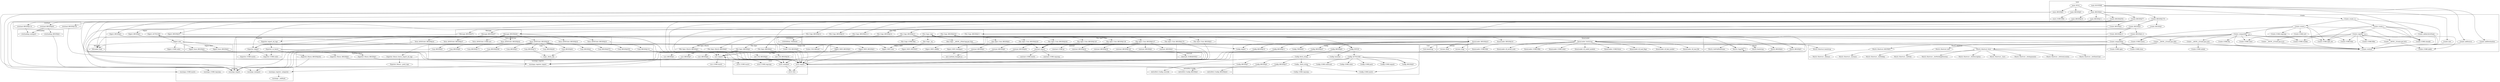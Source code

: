 digraph {
graph [overlap=false]
subgraph cluster_mro {
	label="mro";
	"mro::method_changed_in";
}
subgraph cluster_Carp {
	label="Carp";
	"Carp::BEGIN@568";
	"Carp::BEGIN@4";
	"Carp::BEGIN@575";
	"Carp::BEGIN@61";
	"Carp::BEGIN@73";
	"Carp::BEGIN@49";
	"Carp::BEGIN@5";
	"Carp::BEGIN@3";
	"Carp::BEGIN@555";
	"Carp::_fetch_sub";
	"Carp::BEGIN@171";
	"Carp::BEGIN@6";
	"Carp::BEGIN@131";
}
subgraph cluster_Win32 {
	label="Win32";
	"Win32::GetFullPathName";
	"Win32::CopyFile";
	"Win32::BEGIN@5";
	"Win32::bootstrap";
	"Win32::BEGIN@4";
}
subgraph cluster_File_Spec_Unix {
	label="File::Spec::Unix";
	"File::Spec::Unix::BEGIN@220";
	"File::Spec::Unix::BEGIN@179";
	"File::Spec::Unix::BEGIN@127";
	"File::Spec::Unix::BEGIN@4";
	"File::Spec::Unix::BEGIN@145";
	"File::Spec::Unix::BEGIN@242";
	"File::Spec::Unix::BEGIN@136";
	"File::Spec::Unix::BEGIN@3";
}
subgraph cluster_File_Spec_Win32 {
	label="File::Spec::Win32";
	"File::Spec::Win32::BEGIN@3";
	"File::Spec::Win32::BEGIN@5";
}
subgraph cluster_Config {
	label="Config";
	"Config::BEGIN@47";
	"Config::BEGIN@10";
	"Config::_fetch_string";
	"Config::BEGIN@7";
	"Config::TIEHASH";
	"Config::CORE:regcomp";
	"Config::BEGIN@5";
	"Config::BEGIN@6";
	"Config::BEGIN@9";
	"Config::CORE:substcont";
	"Config::FETCH";
	"Config::CORE:subst";
	"Config::CORE:pack";
	"Config::BEGIN@27";
	"Config::BEGIN@11";
	"Config::import";
	"Config::fetch_string";
	"Config::CORE:unpack";
	"Config::launcher";
	"Config::CORE:match";
	"Config::AUTOLOAD";
}
subgraph cluster_Message {
	label="Message";
	"Message::BEGIN@74";
	"Message::BEGIN@57";
	"Message::BEGIN@40";
}
subgraph cluster_overloading {
	label="overloading";
	"overloading::BEGIN@2";
	"overloading::unimport";
}
subgraph cluster_warnings {
	label="warnings";
	"warnings::register_categories";
	"warnings::CORE:match";
	"warnings::unimport";
	"warnings::_mkMask";
	"warnings::CORE:regcomp";
	"warnings::import";
}
subgraph cluster_main {
	label="main";
	"main::BEGIN@1";
	"main::RUNTIME";
	"main::BEGIN@11";
	"main::BEGIN@0";
	"main::BEGIN@10";
	"main::NULL";
	"main::CORE:ftfile";
	"main::BEGIN@2";
}
subgraph cluster_List_Util {
	label="List::Util";
	"List::Util::BEGIN@30";
	"List::Util::BEGIN@9";
}
subgraph cluster_overload {
	label="overload";
	"overload::BEGIN@144";
	"overload::BEGIN@114";
	"overload::BEGIN@83";
}
subgraph cluster_Digest {
	label="Digest";
	"Digest::BEGIN@37";
	"Digest::BEGIN@4";
	"Digest::BEGIN@3";
	"Digest::CORE:subst";
	"Digest::new";
	"Digest::AUTOLOAD";
}
subgraph cluster_Exporter {
	label="Exporter";
	"Exporter::import";
	"Exporter::export_ok_tags";
	"Exporter::as_heavy";
	"Exporter::CORE:subst";
	"Exporter::CORE:match";
}
subgraph cluster_Exporter_Heavy {
	label="Exporter::Heavy";
	"Exporter::Heavy::BEGIN@4";
	"Exporter::Heavy::heavy_export_ok_tags";
	"Exporter::Heavy::BEGIN@3";
	"Exporter::Heavy::BEGIN@202";
	"Exporter::Heavy::_push_tags";
}
subgraph cluster_Win32_Shortcut {
	label="Win32::Shortcut";
	"Win32::Shortcut::_Release";
	"Win32::Shortcut::DESTROY";
	"Win32::Shortcut::_SetArguments";
	"Win32::Shortcut::_SetIconLocation";
	"Win32::Shortcut::_Instance";
	"Win32::Shortcut::_SetShowCmd";
	"Win32::Shortcut::_SetHotkey";
	"Win32::Shortcut::Save";
	"Win32::Shortcut::bootstrap";
	"Win32::Shortcut::_SetPath";
	"Win32::Shortcut::_SetWorkingDirectory";
	"Win32::Shortcut::new";
	"Win32::Shortcut::_SetDescription";
	"Win32::Shortcut::_Save";
}
subgraph cluster_Cwd {
	label="Cwd";
	"Cwd::bootstrap";
}
subgraph cluster_warnings_register {
	label="warnings::register";
	"warnings::register::import";
}
subgraph cluster_File_Copy {
	label="File::Copy";
	"File::Copy::BEGIN@12.1";
	"File::Copy::BEGIN@323";
	"File::Copy::CORE:ftdir";
	"File::Copy::copy";
	"File::Copy::BEGIN@13";
	"File::Copy::BEGIN@14";
	"File::Copy::__ANON__[File/Copy.pm:324]";
	"File::Copy::BEGIN@11";
	"File::Copy::BEGIN@12";
	"File::Copy::BEGIN@10";
	"File::Copy::_eq";
}
subgraph cluster_strict {
	label="strict";
	"strict::CORE:match";
	"strict::bits";
	"strict::CORE:regcomp";
	"strict::import";
	"strict::unimport";
}
subgraph cluster_DynaLoader {
	label="DynaLoader";
	"DynaLoader::CORE:ftdir";
	"DynaLoader::dl_install_xsub";
	"DynaLoader::bootstrap";
	"DynaLoader::CORE:ftfile";
	"DynaLoader::CORE:subst";
	"DynaLoader::dl_undef_symbols";
	"DynaLoader::BEGIN@18";
	"DynaLoader::CORE:ftsize";
	"DynaLoader::BEGIN@23";
	"DynaLoader::dl_load_flags";
	"DynaLoader::dl_find_symbol";
	"DynaLoader::dl_load_file";
}
subgraph cluster_Digest_base {
	label="Digest::base";
	"Digest::base::BEGIN@3";
	"Digest::base::BEGIN@4";
}
subgraph cluster_Term_ANSIColor {
	label="Term::ANSIColor";
	"Term::ANSIColor::BEGIN@24";
	"Term::ANSIColor::BEGIN@22";
	"Term::ANSIColor::BEGIN@23";
	"Term::ANSIColor::BEGIN@42";
	"Term::ANSIColor::CORE:sort";
	"Term::ANSIColor::BEGIN@27";
	"Term::ANSIColor::BEGIN@26";
}
subgraph cluster_Scalar_Util {
	label="Scalar::Util";
	"Scalar::Util::blessed";
	"Scalar::Util::BEGIN@9";
}
subgraph cluster_Internals {
	label="Internals";
	"Internals::SvREADONLY";
}
subgraph cluster_XSLoader {
	label="XSLoader";
	"XSLoader::load";
}
subgraph cluster_ActivePerl_Config {
	label="ActivePerl::Config";
	"ActivePerl::Config::BEGIN@43";
	"ActivePerl::Config::BEGIN@3";
	"ActivePerl::Config::override";
}
subgraph cluster_Digest_MD5 {
	label="Digest::MD5";
	"Digest::MD5::new";
	"Digest::MD5::BEGIN@4";
	"Digest::MD5::hexdigest";
	"Digest::MD5::BEGIN@3";
	"Digest::MD5::addfile";
	"Digest::MD5::DESTROY";
}
subgraph cluster_UNIVERSAL {
	label="UNIVERSAL";
	"UNIVERSAL::VERSION";
}
subgraph cluster_File_Spec {
	label="File::Spec";
	"File::Spec::BEGIN@3";
	"File::Spec::BEGIN@4";
}
subgraph cluster_constant {
	label="constant";
	"constant::BEGIN@24";
	"constant::BEGIN@126";
	"constant::CORE:match";
	"constant::CORE:regcomp";
	"constant::BEGIN@3";
	"constant::BEGIN@64";
	"constant::CORE:qr";
	"constant::BEGIN@6";
	"constant::BEGIN@4";
	"constant::BEGIN@39";
	"constant::import";
	"constant::BEGIN@2";
}
subgraph cluster_Create {
	label="Create";
	"Create::CORE:ftfile";
	"Create::BEGIN@1.2";
	"Create::CORE:match";
	"Create::__ANON__[Create.pm:212]";
	"Create::CORE:ftdir";
	"Create::__ANON__[Create.pm:243]";
	"Create::BEGIN@552";
	"Create::CORE:open_dir";
	"Create::CORE:readdir";
	"Create::addSource";
	"Create::CORE:mkdir";
	"Create::BEGIN@1";
	"Create::create_c";
	"Create::CORE:closedir";
	"Create::CORE:open";
	"Create::CORE:subst";
	"Create::CORE:close";
	"Create::BEGIN@2";
	"Create::new";
	"Create::create_s";
	"Create::CORE:ftis";
	"Create::CORE:regcomp";
	"Create::__ANON__[Create.pm:350]";
	"Create::compareFile";
	"Create::BEGIN@170";
	"Create::create_cs";
	"Create::CORE:unlink";
	"Create::BEGIN@2.3";
	"Create::BEGIN@3";
	"Create::addArchiveName";
	"Create::__ANON__[Create.pm:310]";
	"Create::CORE:sort";
	"Create::copyDir";
	"Create::addDestination";
	"Create::verbose";
	"Create::compareDir";
	"Create::BEGIN@77";
}
subgraph cluster_vars {
	label="vars";
	"vars::BEGIN@8";
	"vars::BEGIN@3";
	"vars::CORE:match";
	"vars::import";
	"vars::BEGIN@7";
}
subgraph cluster_version {
	label="version";
	"version::(cmp";
	"version::(bool";
}
"Create::BEGIN@552" -> "Digest::BEGIN@37";
"Term::ANSIColor::BEGIN@26" -> "Carp::BEGIN@4";
"Config::AUTOLOAD" -> "Config::CORE:unpack";
"Create::create_cs" -> "Create::create_s";
"File::Spec::Unix::BEGIN@127" -> "constant::BEGIN@126";
"Term::ANSIColor::BEGIN@26" -> "Carp::BEGIN@171";
"main::BEGIN@1" -> "warnings::CORE:regcomp";
"Message::BEGIN@40" -> "Term::ANSIColor::BEGIN@42";
"Win32::CopyFile" -> "File::Copy::BEGIN@323";
"Win32::Shortcut::DESTROY" -> "Win32::Shortcut::_Release";
"Create::create_c" -> "Create::copyDir";
"Create::copyDir" -> "Create::copyDir";
"DynaLoader::BEGIN@23" -> "Config::TIEHASH";
"Create::create_s" -> "Create::CORE:sort";
"Win32::Shortcut::Save" -> "Win32::Shortcut::_SetHotkey";
"Exporter::import" -> "Exporter::CORE:match";
"Config::AUTOLOAD" -> "Config::BEGIN@7";
"Create::compareFile" -> "Digest::MD5::DESTROY";
"Win32::Shortcut::Save" -> "Win32::Shortcut::_SetDescription";
"Create::__ANON__[Create.pm:310]" -> "Create::CORE:unlink";
"vars::import" -> "vars::CORE:match";
"File::Spec::BEGIN@4" -> "vars::BEGIN@8";
"DynaLoader::bootstrap" -> "DynaLoader::CORE:subst";
"Message::BEGIN@40" -> "Term::ANSIColor::BEGIN@22";
"Create::BEGIN@77" -> "File::Copy::BEGIN@10";
"Config::BEGIN@7" -> "vars::import";
"Digest::MD5::BEGIN@4" -> "vars::import";
"Digest::base::BEGIN@4" -> "vars::import";
"File::Spec::Win32::BEGIN@5" -> "vars::import";
"constant::BEGIN@6" -> "vars::import";
"File::Spec::BEGIN@4" -> "vars::import";
"File::Spec::Unix::BEGIN@4" -> "vars::import";
"Config::BEGIN@11" -> "vars::import";
"Digest::BEGIN@4" -> "vars::import";
"Win32::BEGIN@5" -> "vars::import";
"Create::BEGIN@77" -> "Scalar::Util::BEGIN@9";
"main::BEGIN@2" -> "Create::BEGIN@552";
"Carp::BEGIN@6" -> "warnings::unimport";
"File::Copy::BEGIN@12.1" -> "warnings::unimport";
"Carp::BEGIN@568" -> "warnings::unimport";
"Exporter::Heavy::BEGIN@202" -> "warnings::unimport";
"Message::BEGIN@40" -> "Term::ANSIColor::BEGIN@27";
"Exporter::export_ok_tags" -> "Exporter::as_heavy";
"Win32::Shortcut::Save" -> "Win32::Shortcut::_SetIconLocation";
"Config::FETCH" -> "Config::fetch_string";
"constant::BEGIN@24" -> "Internals::SvREADONLY";
"constant::import" -> "Internals::SvREADONLY";
"DynaLoader::BEGIN@23" -> "Config::import";
"File::Copy::BEGIN@14" -> "Config::import";
"Create::create_s" -> "Create::CORE:readdir";
"Create::copyDir" -> "Create::CORE:readdir";
"Create::compareDir" -> "Create::CORE:readdir";
"Win32::Shortcut::Save" -> "Win32::Shortcut::_SetWorkingDirectory";
"Create::copyDir" -> "Create::CORE:ftfile";
"DynaLoader::bootstrap" -> "DynaLoader::dl_undef_symbols";
"File::Copy::copy" -> "File::Copy::__ANON__[File/Copy.pm:324]";
"Create::create_c" -> "Create::CORE:subst";
"Create::compareDir" -> "Create::CORE:subst";
"File::Spec::Unix::BEGIN@127" -> "constant::BEGIN@4";
"Create::__ANON__[Create.pm:350]" -> "Win32::Shortcut::new";
"Create::BEGIN@170" -> "Create::BEGIN@1";
"Create::create_c" -> "Create::CORE:closedir";
"Create::compareDir" -> "Create::CORE:closedir";
"Create::copyDir" -> "Create::CORE:closedir";
"Create::create_s" -> "Create::CORE:closedir";
"File::Copy::BEGIN@13" -> "File::Spec::Unix::BEGIN@4";
"Config::AUTOLOAD" -> "Config::BEGIN@27";
"DynaLoader::bootstrap" -> "DynaLoader::CORE:ftfile";
"DynaLoader::bootstrap" -> "DynaLoader::dl_load_file";
"constant::BEGIN@3" -> "strict::import";
"Digest::base::BEGIN@3" -> "strict::import";
"File::Copy::BEGIN@11" -> "strict::import";
"Create::BEGIN@1.2" -> "strict::import";
"Exporter::Heavy::BEGIN@3" -> "strict::import";
"Carp::BEGIN@4" -> "strict::import";
"main::BEGIN@11" -> "strict::import";
"Term::ANSIColor::BEGIN@23" -> "strict::import";
"ActivePerl::Config::BEGIN@3" -> "strict::import";
"File::Spec::Win32::BEGIN@3" -> "strict::import";
"Digest::BEGIN@3" -> "strict::import";
"Scalar::Util::BEGIN@9" -> "strict::import";
"File::Spec::BEGIN@3" -> "strict::import";
"vars::BEGIN@8" -> "strict::import";
"Create::BEGIN@1" -> "strict::import";
"File::Spec::Unix::BEGIN@3" -> "strict::import";
"Digest::MD5::BEGIN@3" -> "strict::import";
"List::Util::BEGIN@9" -> "strict::import";
"Config::BEGIN@9" -> "strict::import";
"Config::BEGIN@5" -> "strict::import";
"Win32::BEGIN@4" -> "strict::import";
"File::Copy::BEGIN@13" -> "DynaLoader::BEGIN@23";
"Exporter::Heavy::heavy_export_ok_tags" -> "Exporter::Heavy::_push_tags";
"Term::ANSIColor::BEGIN@42" -> "Exporter::export_ok_tags";
"Create::create_s" -> "Create::CORE:regcomp";
"File::Spec::Unix::BEGIN@127" -> "constant::BEGIN@3";
"Term::ANSIColor::BEGIN@26" -> "Carp::BEGIN@555";
"File::Spec::Unix::BEGIN@127" -> "constant::CORE:qr";
"Term::ANSIColor::BEGIN@26" -> "Carp::BEGIN@49";
"Config::AUTOLOAD" -> "Config::BEGIN@6";
"Create::BEGIN@77" -> "List::Util::BEGIN@9";
"Create::create_s" -> "Create::compareDir";
"Create::compareDir" -> "Create::compareDir";
"Create::BEGIN@3" -> "Message::BEGIN@57";
"DynaLoader::bootstrap" -> "DynaLoader::dl_load_flags";
"Win32::Shortcut::Save" -> "Win32::Shortcut::_SetPath";
"Create::BEGIN@170" -> "Create::BEGIN@3";
"Carp::BEGIN@73" -> "Carp::_fetch_sub";
"Carp::BEGIN@61" -> "Carp::_fetch_sub";
"File::Copy::BEGIN@13" -> "File::Spec::Win32::BEGIN@3";
"Config::fetch_string" -> "ActivePerl::Config::override";
"File::Copy::copy" -> "File::Copy::_eq";
"Create::create_c" -> "Create::addArchiveName";
"main::RUNTIME" -> "Create::addArchiveName";
"warnings::register_categories" -> "warnings::_mkMask";
"Create::BEGIN@552" -> "Digest::BEGIN@3";
"strict::import" -> "strict::bits";
"strict::unimport" -> "strict::bits";
"Term::ANSIColor::BEGIN@26" -> "Carp::BEGIN@73";
"Config::_fetch_string" -> "Config::CORE:match";
"Config::AUTOLOAD" -> "Config::CORE:match";
"Term::ANSIColor::BEGIN@26" -> "Carp::BEGIN@575";
"File::Copy::BEGIN@13" -> "DynaLoader::BEGIN@18";
"Create::BEGIN@3" -> "Message::BEGIN@74";
"File::Copy::_eq" -> "Scalar::Util::blessed";
"overload::BEGIN@83" -> "overloading::BEGIN@2";
"File::Copy::BEGIN@13" -> "File::Spec::Unix::BEGIN@179";
"main::BEGIN@11" -> "strict::CORE:match";
"Create::BEGIN@77" -> "overload::BEGIN@83";
"constant::import" -> "constant::CORE:regcomp";
"Config::BEGIN@47" -> "strict::unimport";
"constant::BEGIN@39" -> "strict::unimport";
"Digest::BEGIN@37" -> "strict::unimport";
"Carp::BEGIN@575" -> "strict::unimport";
"constant::BEGIN@64" -> "strict::unimport";
"Carp::BEGIN@555" -> "strict::unimport";
"Exporter::Heavy::BEGIN@4" -> "strict::unimport";
"constant::BEGIN@126" -> "strict::unimport";
"List::Util::BEGIN@30" -> "strict::unimport";
"Carp::BEGIN@131" -> "strict::unimport";
"File::Spec::Unix::BEGIN@179" -> "strict::unimport";
"File::Spec::Unix::BEGIN@127" -> "constant::BEGIN@64";
"Create::BEGIN@77" -> "File::Copy::BEGIN@11";
"File::Copy::BEGIN@13" -> "File::Spec::Unix::BEGIN@145";
"Config::_fetch_string" -> "Config::CORE:regcomp";
"Create::BEGIN@170" -> "Create::BEGIN@2";
"Create::compareFile" -> "Create::CORE:close";
"warnings::register::import" -> "warnings::register_categories";
"Term::ANSIColor::BEGIN@26" -> "Carp::BEGIN@568";
"DynaLoader::BEGIN@23" -> "Config::BEGIN@10";
"Create::BEGIN@77" -> "List::Util::BEGIN@30";
"DynaLoader::bootstrap" -> "Cwd::bootstrap";
"Create::create_cs" -> "Create::create_c";
"DynaLoader::BEGIN@23" -> "Config::BEGIN@11";
"Create::__ANON__[Create.pm:350]" -> "Win32::Shortcut::DESTROY";
"main::RUNTIME" -> "Create::create_cs";
"Exporter::as_heavy" -> "Exporter::Heavy::BEGIN@3";
"Create::BEGIN@77" -> "overload::BEGIN@114";
"File::Spec::Unix::BEGIN@220" -> "constant::import";
"File::Spec::Unix::BEGIN@145" -> "constant::import";
"File::Spec::Unix::BEGIN@127" -> "constant::import";
"File::Spec::Unix::BEGIN@242" -> "constant::import";
"File::Spec::Unix::BEGIN@136" -> "constant::import";
"constant::import" -> "mro::method_changed_in";
"Digest::new" -> "Digest::MD5::new";
"Create::compareFile" -> "Digest::MD5::new";
"Config::BEGIN@27" -> "ActivePerl::Config::BEGIN@3";
"Exporter::as_heavy" -> "Exporter::Heavy::BEGIN@4";
"File::Spec::Unix::BEGIN@127" -> "constant::BEGIN@24";
"Create::compareDir" -> "Create::CORE:ftis";
"Create::BEGIN@77" -> "File::Copy::BEGIN@12";
"Create::compareDir" -> "Create::__ANON__[Create.pm:350]";
"DynaLoader::bootstrap" -> "DynaLoader::dl_install_xsub";
"main::BEGIN@2" -> "Create::BEGIN@170";
"File::Copy::BEGIN@13" -> "File::Spec::Unix::BEGIN@127";
"File::Copy::copy" -> "File::Copy::CORE:ftdir";
"File::Copy::BEGIN@13" -> "File::Spec::BEGIN@4";
"main::NULL" -> "main::BEGIN@1";
"Exporter::import" -> "Exporter::CORE:subst";
"Exporter::as_heavy" -> "Exporter::CORE:subst";
"main::BEGIN@2" -> "Create::BEGIN@77";
"File::Copy::BEGIN@13" -> "File::Spec::Unix::BEGIN@220";
"File::Copy::BEGIN@13" -> "File::Spec::BEGIN@3";
"Message::BEGIN@40" -> "Term::ANSIColor::CORE:sort";
"Digest::new" -> "Digest::CORE:subst";
"Term::ANSIColor::BEGIN@26" -> "Carp::BEGIN@6";
"Create::BEGIN@77" -> "overload::BEGIN@144";
"main::BEGIN@11" -> "strict::CORE:regcomp";
"Config::AUTOLOAD" -> "Config::CORE:subst";
"Create::compareFile" -> "Digest::MD5::addfile";
"main::BEGIN@1" -> "warnings::CORE:match";
"Config::FETCH" -> "Config::launcher";
"overloading::BEGIN@2" -> "warnings::import";
"main::BEGIN@10" -> "warnings::import";
"Config::BEGIN@10" -> "warnings::import";
"main::BEGIN@1" -> "warnings::import";
"Term::ANSIColor::BEGIN@24" -> "warnings::import";
"Create::BEGIN@2" -> "warnings::import";
"Config::BEGIN@6" -> "warnings::import";
"Carp::BEGIN@5" -> "warnings::import";
"File::Copy::BEGIN@12" -> "warnings::import";
"Create::BEGIN@2.3" -> "warnings::import";
"File::Copy::BEGIN@13" -> "File::Spec::Unix::BEGIN@242";
"File::Spec::Unix::BEGIN@127" -> "constant::BEGIN@2";
"Message::BEGIN@40" -> "Term::ANSIColor::BEGIN@23";
"Create::__ANON__[Create.pm:212]" -> "File::Copy::copy";
"Create::BEGIN@3" -> "Create::BEGIN@1.2";
"Create::create_s" -> "Create::CORE:match";
"Create::compareDir" -> "Create::CORE:match";
"File::Copy::BEGIN@323" -> "UNIVERSAL::VERSION";
"File::Spec::BEGIN@4" -> "vars::BEGIN@7";
"Digest::new" -> "Digest::MD5::BEGIN@3";
"Create::compareFile" -> "Create::CORE:open";
"DynaLoader::bootstrap" -> "Win32::Shortcut::bootstrap";
"Create::__ANON__[Create.pm:350]" -> "Win32::Shortcut::Save";
"DynaLoader::bootstrap" -> "DynaLoader::CORE:ftsize";
"Config::fetch_string" -> "Config::_fetch_string";
"Term::ANSIColor::BEGIN@26" -> "Carp::BEGIN@131";
"overload::BEGIN@83" -> "overloading::unimport";
"overload::BEGIN@114" -> "overloading::unimport";
"Create::BEGIN@77" -> "File::Copy::BEGIN@14";
"Term::ANSIColor::BEGIN@26" -> "Carp::BEGIN@3";
"DynaLoader::bootstrap" -> "DynaLoader::dl_find_symbol";
"Create::BEGIN@77" -> "File::Copy::BEGIN@12.1";
"Digest::AUTOLOAD" -> "Digest::new";
"DynaLoader::bootstrap" -> "Win32::bootstrap";
"main::NULL" -> "main::BEGIN@0";
"main::BEGIN@2" -> "main::BEGIN@11";
"constant::import" -> "constant::CORE:match";
"vars::BEGIN@7" -> "warnings::register::import";
"constant::BEGIN@4" -> "warnings::register::import";
"overload::BEGIN@144" -> "warnings::register::import";
"Create::BEGIN@552" -> "Digest::BEGIN@4";
"Create::compareDir" -> "Create::compareFile";
"Digest::new" -> "Digest::base::BEGIN@3";
"DynaLoader::BEGIN@23" -> "Config::BEGIN@9";
"File::Spec::BEGIN@4" -> "vars::BEGIN@3";
"Create::compareDir" -> "Create::__ANON__[Create.pm:310]";
"Term::ANSIColor::BEGIN@42" -> "Exporter::Heavy::heavy_export_ok_tags";
"main::RUNTIME" -> "Create::addDestination";
"File::Copy::BEGIN@13" -> "File::Spec::Unix::BEGIN@3";
"Create::addDestination" -> "Create::verbose";
"Create::compareDir" -> "Create::verbose";
"Create::new" -> "Create::verbose";
"Create::addSource" -> "Create::verbose";
"Create::__ANON__[Create.pm:243]" -> "Create::verbose";
"Create::copyDir" -> "Create::verbose";
"Create::create_cs" -> "Create::verbose";
"Create::__ANON__[Create.pm:310]" -> "Create::verbose";
"Create::__ANON__[Create.pm:350]" -> "Create::verbose";
"Create::create_c" -> "Create::verbose";
"Create::addArchiveName" -> "Create::verbose";
"Create::__ANON__[Create.pm:212]" -> "Create::verbose";
"Create::compareFile" -> "Create::verbose";
"Create::create_s" -> "Create::verbose";
"DynaLoader::BEGIN@23" -> "version::(bool";
"Win32::Shortcut::Save" -> "Win32::Shortcut::_SetShowCmd";
"File::Copy::__ANON__[File/Copy.pm:324]" -> "Win32::CopyFile";
"Win32::CopyFile" -> "Win32::CopyFile";
"Exporter::as_heavy" -> "Exporter::Heavy::BEGIN@202";
"Create::BEGIN@3" -> "Create::BEGIN@2.3";
"Win32::Shortcut::Save" -> "Win32::Shortcut::_Save";
"main::BEGIN@0" -> "main::CORE:ftfile";
"main::NULL" -> "main::BEGIN@2";
"Create::BEGIN@3" -> "Message::BEGIN@40";
"Config::AUTOLOAD" -> "Config::CORE:substcont";
"File::Copy::BEGIN@13" -> "Config::FETCH";
"File::Copy::copy" -> "Config::FETCH";
"File::Copy::BEGIN@323" -> "Win32::BEGIN@5";
"Create::copyDir" -> "Create::__ANON__[Create.pm:243]";
"File::Copy::BEGIN@13" -> "File::Spec::Win32::BEGIN@5";
"File::Spec::Unix::BEGIN@127" -> "constant::BEGIN@6";
"Win32::Shortcut::Save" -> "Win32::Shortcut::_SetArguments";
"Term::ANSIColor::BEGIN@26" -> "Carp::BEGIN@5";
"Create::compareDir" -> "Create::CORE:ftdir";
"Create::copyDir" -> "Create::CORE:ftdir";
"Create::copyDir" -> "Create::CORE:open_dir";
"Create::create_s" -> "Create::CORE:open_dir";
"Create::create_c" -> "Create::CORE:open_dir";
"Create::compareDir" -> "Create::CORE:open_dir";
"Term::ANSIColor::BEGIN@26" -> "Carp::BEGIN@61";
"Message::BEGIN@40" -> "Term::ANSIColor::BEGIN@26";
"Message::BEGIN@40" -> "Term::ANSIColor::BEGIN@24";
"Create::compareFile" -> "Digest::MD5::hexdigest";
"main::RUNTIME" -> "Create::addSource";
"Create::create_c" -> "Create::CORE:mkdir";
"Create::__ANON__[Create.pm:243]" -> "Create::CORE:mkdir";
"File::Spec::Unix::BEGIN@127" -> "constant::BEGIN@39";
"Digest::new" -> "Digest::MD5::BEGIN@4";
"Create::BEGIN@77" -> "File::Copy::BEGIN@13";
"DynaLoader::BEGIN@23" -> "version::(cmp";
"Config::BEGIN@27" -> "ActivePerl::Config::BEGIN@43";
"DynaLoader::bootstrap" -> "DynaLoader::CORE:ftdir";
"File::Copy::BEGIN@323" -> "DynaLoader::bootstrap";
"File::Copy::BEGIN@13" -> "DynaLoader::bootstrap";
"Create::__ANON__[Create.pm:350]" -> "DynaLoader::bootstrap";
"Digest::new" -> "XSLoader::load";
"File::Copy::BEGIN@13" -> "XSLoader::load";
"Create::BEGIN@77" -> "XSLoader::load";
"Config::FETCH" -> "Config::AUTOLOAD";
"Create::copyDir" -> "Create::__ANON__[Create.pm:212]";
"Digest::new" -> "Digest::base::BEGIN@4";
"Config::AUTOLOAD" -> "Config::BEGIN@5";
"File::Copy::BEGIN@323" -> "Win32::BEGIN@4";
"Create::compareFile" -> "Digest::AUTOLOAD";
"Win32::Shortcut::new" -> "Win32::Shortcut::_Instance";
"File::Copy::BEGIN@13" -> "File::Spec::Unix::BEGIN@136";
"Win32::Shortcut::Save" -> "Win32::GetFullPathName";
"main::RUNTIME" -> "Create::new";
"main::BEGIN@2" -> "main::BEGIN@10";
"DynaLoader::BEGIN@23" -> "Config::BEGIN@47";
"Term::ANSIColor::BEGIN@26" -> "Exporter::import";
"Message::BEGIN@74" -> "Exporter::import";
"Create::BEGIN@77" -> "Exporter::import";
"Message::BEGIN@40" -> "Exporter::import";
"Message::BEGIN@57" -> "Exporter::import";
"Config::AUTOLOAD" -> "Config::CORE:pack";
}
